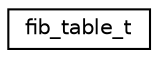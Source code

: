 digraph "Graphical Class Hierarchy"
{
 // LATEX_PDF_SIZE
  edge [fontname="Helvetica",fontsize="10",labelfontname="Helvetica",labelfontsize="10"];
  node [fontname="Helvetica",fontsize="10",shape=record];
  rankdir="LR";
  Node0 [label="fib_table_t",height=0.2,width=0.4,color="black", fillcolor="white", style="filled",URL="$structfib__table__t.html",tooltip="Meta information of a FIB table."];
}
